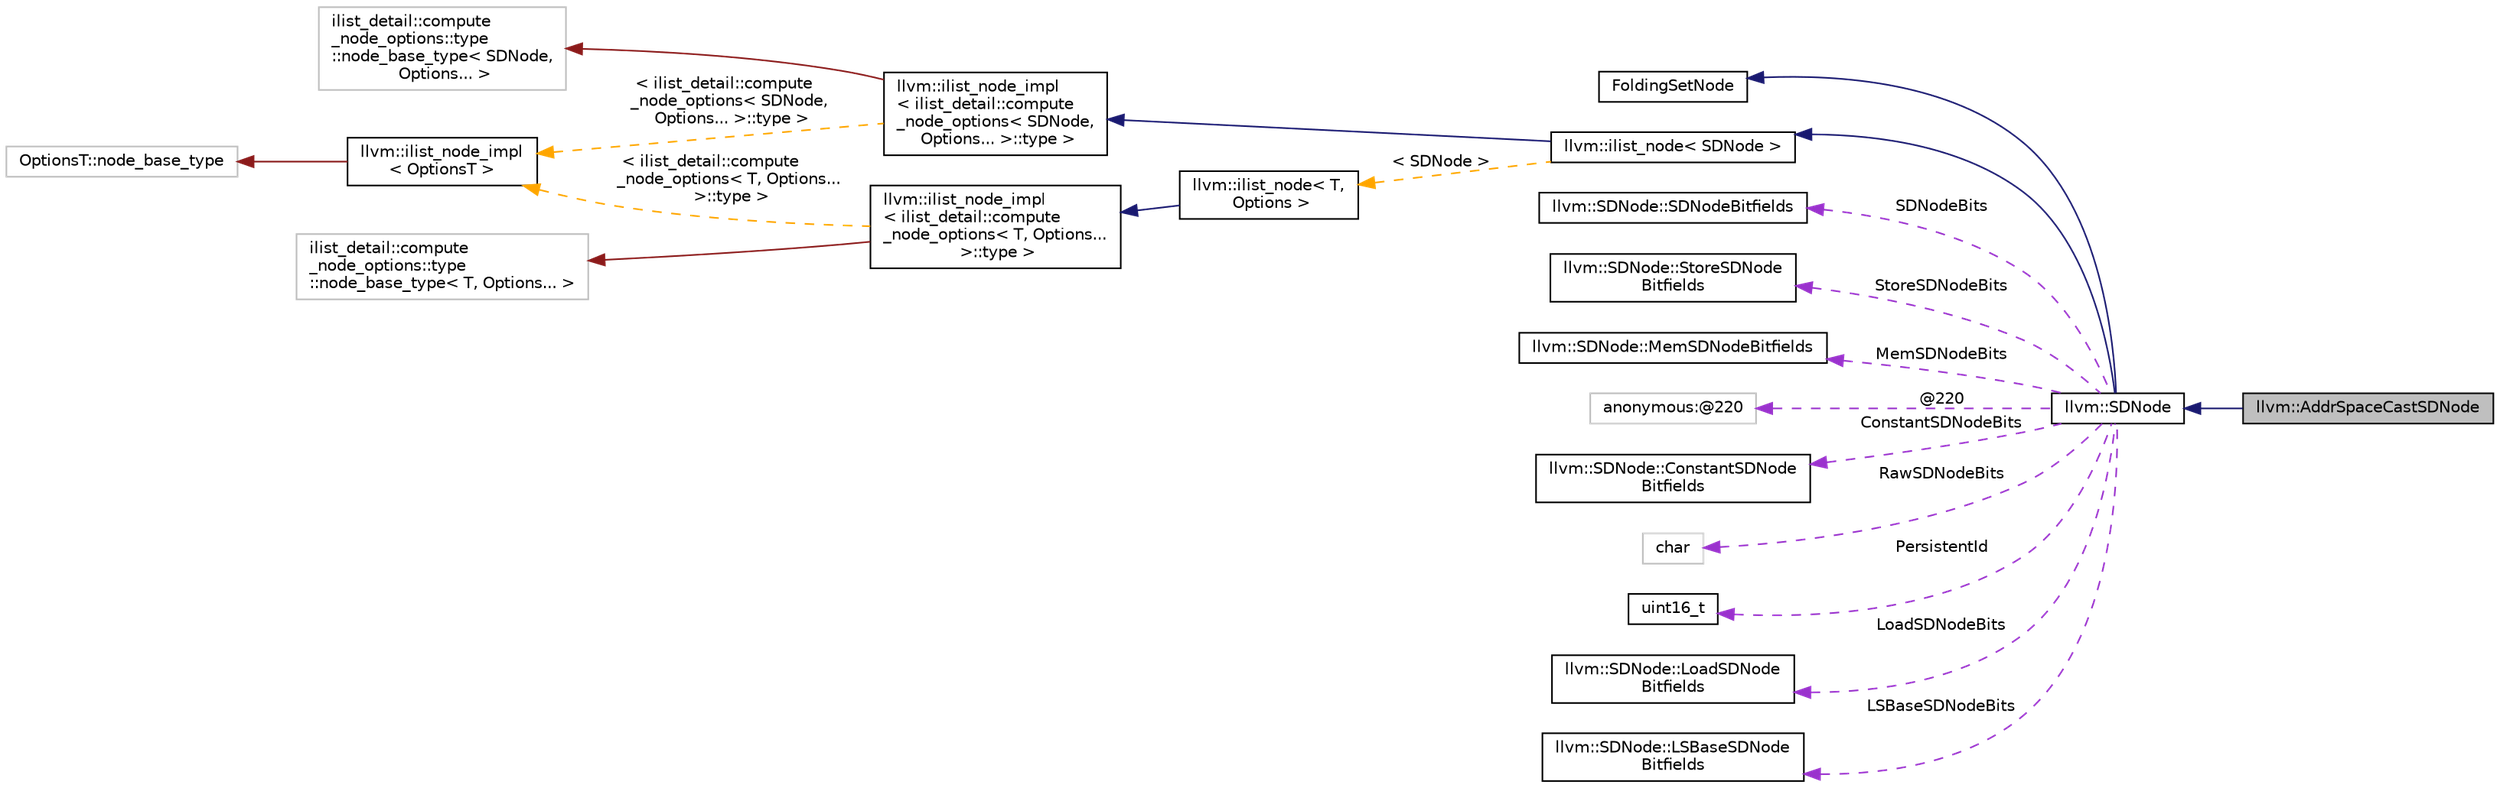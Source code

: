 digraph "llvm::AddrSpaceCastSDNode"
{
 // LATEX_PDF_SIZE
  bgcolor="transparent";
  edge [fontname="Helvetica",fontsize="10",labelfontname="Helvetica",labelfontsize="10"];
  node [fontname="Helvetica",fontsize="10",shape=record];
  rankdir="LR";
  Node1 [label="llvm::AddrSpaceCastSDNode",height=0.2,width=0.4,color="black", fillcolor="grey75", style="filled", fontcolor="black",tooltip=" "];
  Node2 -> Node1 [dir="back",color="midnightblue",fontsize="10",style="solid",fontname="Helvetica"];
  Node2 [label="llvm::SDNode",height=0.2,width=0.4,color="black",URL="$classllvm_1_1SDNode.html",tooltip="Represents one node in the SelectionDAG."];
  Node3 -> Node2 [dir="back",color="midnightblue",fontsize="10",style="solid",fontname="Helvetica"];
  Node3 [label="FoldingSetNode",height=0.2,width=0.4,color="black",URL="$classllvm_1_1FoldingSetBase_1_1Node.html",tooltip="Node - This class is used to maintain the singly linked bucket list in a folding set."];
  Node4 -> Node2 [dir="back",color="midnightblue",fontsize="10",style="solid",fontname="Helvetica"];
  Node4 [label="llvm::ilist_node\< SDNode \>",height=0.2,width=0.4,color="black",URL="$classllvm_1_1ilist__node.html",tooltip=" "];
  Node5 -> Node4 [dir="back",color="midnightblue",fontsize="10",style="solid",fontname="Helvetica"];
  Node5 [label="llvm::ilist_node_impl\l\< ilist_detail::compute\l_node_options\< SDNode,\l Options... \>::type \>",height=0.2,width=0.4,color="black",URL="$classllvm_1_1ilist__node__impl.html",tooltip=" "];
  Node6 -> Node5 [dir="back",color="firebrick4",fontsize="10",style="solid",fontname="Helvetica"];
  Node6 [label="ilist_detail::compute\l_node_options::type \l::node_base_type\< SDNode,\l Options... \>",height=0.2,width=0.4,color="grey75",tooltip=" "];
  Node7 -> Node5 [dir="back",color="orange",fontsize="10",style="dashed",label=" \< ilist_detail::compute\l_node_options\< SDNode,\l Options... \>::type \>" ,fontname="Helvetica"];
  Node7 [label="llvm::ilist_node_impl\l\< OptionsT \>",height=0.2,width=0.4,color="black",URL="$classllvm_1_1ilist__node__impl.html",tooltip="Implementation for an ilist node."];
  Node8 -> Node7 [dir="back",color="firebrick4",fontsize="10",style="solid",fontname="Helvetica"];
  Node8 [label="OptionsT::node_base_type",height=0.2,width=0.4,color="grey75",tooltip=" "];
  Node9 -> Node4 [dir="back",color="orange",fontsize="10",style="dashed",label=" \< SDNode \>" ,fontname="Helvetica"];
  Node9 [label="llvm::ilist_node\< T,\l Options \>",height=0.2,width=0.4,color="black",URL="$classllvm_1_1ilist__node.html",tooltip=" "];
  Node10 -> Node9 [dir="back",color="midnightblue",fontsize="10",style="solid",fontname="Helvetica"];
  Node10 [label="llvm::ilist_node_impl\l\< ilist_detail::compute\l_node_options\< T, Options...\l \>::type \>",height=0.2,width=0.4,color="black",URL="$classllvm_1_1ilist__node__impl.html",tooltip=" "];
  Node11 -> Node10 [dir="back",color="firebrick4",fontsize="10",style="solid",fontname="Helvetica"];
  Node11 [label="ilist_detail::compute\l_node_options::type \l::node_base_type\< T, Options... \>",height=0.2,width=0.4,color="grey75",tooltip=" "];
  Node7 -> Node10 [dir="back",color="orange",fontsize="10",style="dashed",label=" \< ilist_detail::compute\l_node_options\< T, Options...\l \>::type \>" ,fontname="Helvetica"];
  Node12 -> Node2 [dir="back",color="darkorchid3",fontsize="10",style="dashed",label=" SDNodeBits" ,fontname="Helvetica"];
  Node12 [label="llvm::SDNode::SDNodeBitfields",height=0.2,width=0.4,color="black",URL="$classllvm_1_1SDNode_1_1SDNodeBitfields.html",tooltip=" "];
  Node13 -> Node2 [dir="back",color="darkorchid3",fontsize="10",style="dashed",label=" StoreSDNodeBits" ,fontname="Helvetica"];
  Node13 [label="llvm::SDNode::StoreSDNode\lBitfields",height=0.2,width=0.4,color="black",URL="$classllvm_1_1SDNode_1_1StoreSDNodeBitfields.html",tooltip=" "];
  Node14 -> Node2 [dir="back",color="darkorchid3",fontsize="10",style="dashed",label=" MemSDNodeBits" ,fontname="Helvetica"];
  Node14 [label="llvm::SDNode::MemSDNodeBitfields",height=0.2,width=0.4,color="black",URL="$classllvm_1_1SDNode_1_1MemSDNodeBitfields.html",tooltip=" "];
  Node15 -> Node2 [dir="back",color="darkorchid3",fontsize="10",style="dashed",label=" @220" ,fontname="Helvetica"];
  Node15 [label="anonymous:@220",height=0.2,width=0.4,color="grey75",tooltip=" "];
  Node16 -> Node2 [dir="back",color="darkorchid3",fontsize="10",style="dashed",label=" ConstantSDNodeBits" ,fontname="Helvetica"];
  Node16 [label="llvm::SDNode::ConstantSDNode\lBitfields",height=0.2,width=0.4,color="black",URL="$classllvm_1_1SDNode_1_1ConstantSDNodeBitfields.html",tooltip=" "];
  Node17 -> Node2 [dir="back",color="darkorchid3",fontsize="10",style="dashed",label=" RawSDNodeBits" ,fontname="Helvetica"];
  Node17 [label="char",height=0.2,width=0.4,color="grey75",tooltip=" "];
  Node18 -> Node2 [dir="back",color="darkorchid3",fontsize="10",style="dashed",label=" PersistentId" ,fontname="Helvetica"];
  Node18 [label="uint16_t",height=0.2,width=0.4,color="black",URL="$classuint16__t.html",tooltip=" "];
  Node19 -> Node2 [dir="back",color="darkorchid3",fontsize="10",style="dashed",label=" LoadSDNodeBits" ,fontname="Helvetica"];
  Node19 [label="llvm::SDNode::LoadSDNode\lBitfields",height=0.2,width=0.4,color="black",URL="$classllvm_1_1SDNode_1_1LoadSDNodeBitfields.html",tooltip=" "];
  Node20 -> Node2 [dir="back",color="darkorchid3",fontsize="10",style="dashed",label=" LSBaseSDNodeBits" ,fontname="Helvetica"];
  Node20 [label="llvm::SDNode::LSBaseSDNode\lBitfields",height=0.2,width=0.4,color="black",URL="$classllvm_1_1SDNode_1_1LSBaseSDNodeBitfields.html",tooltip=" "];
}
